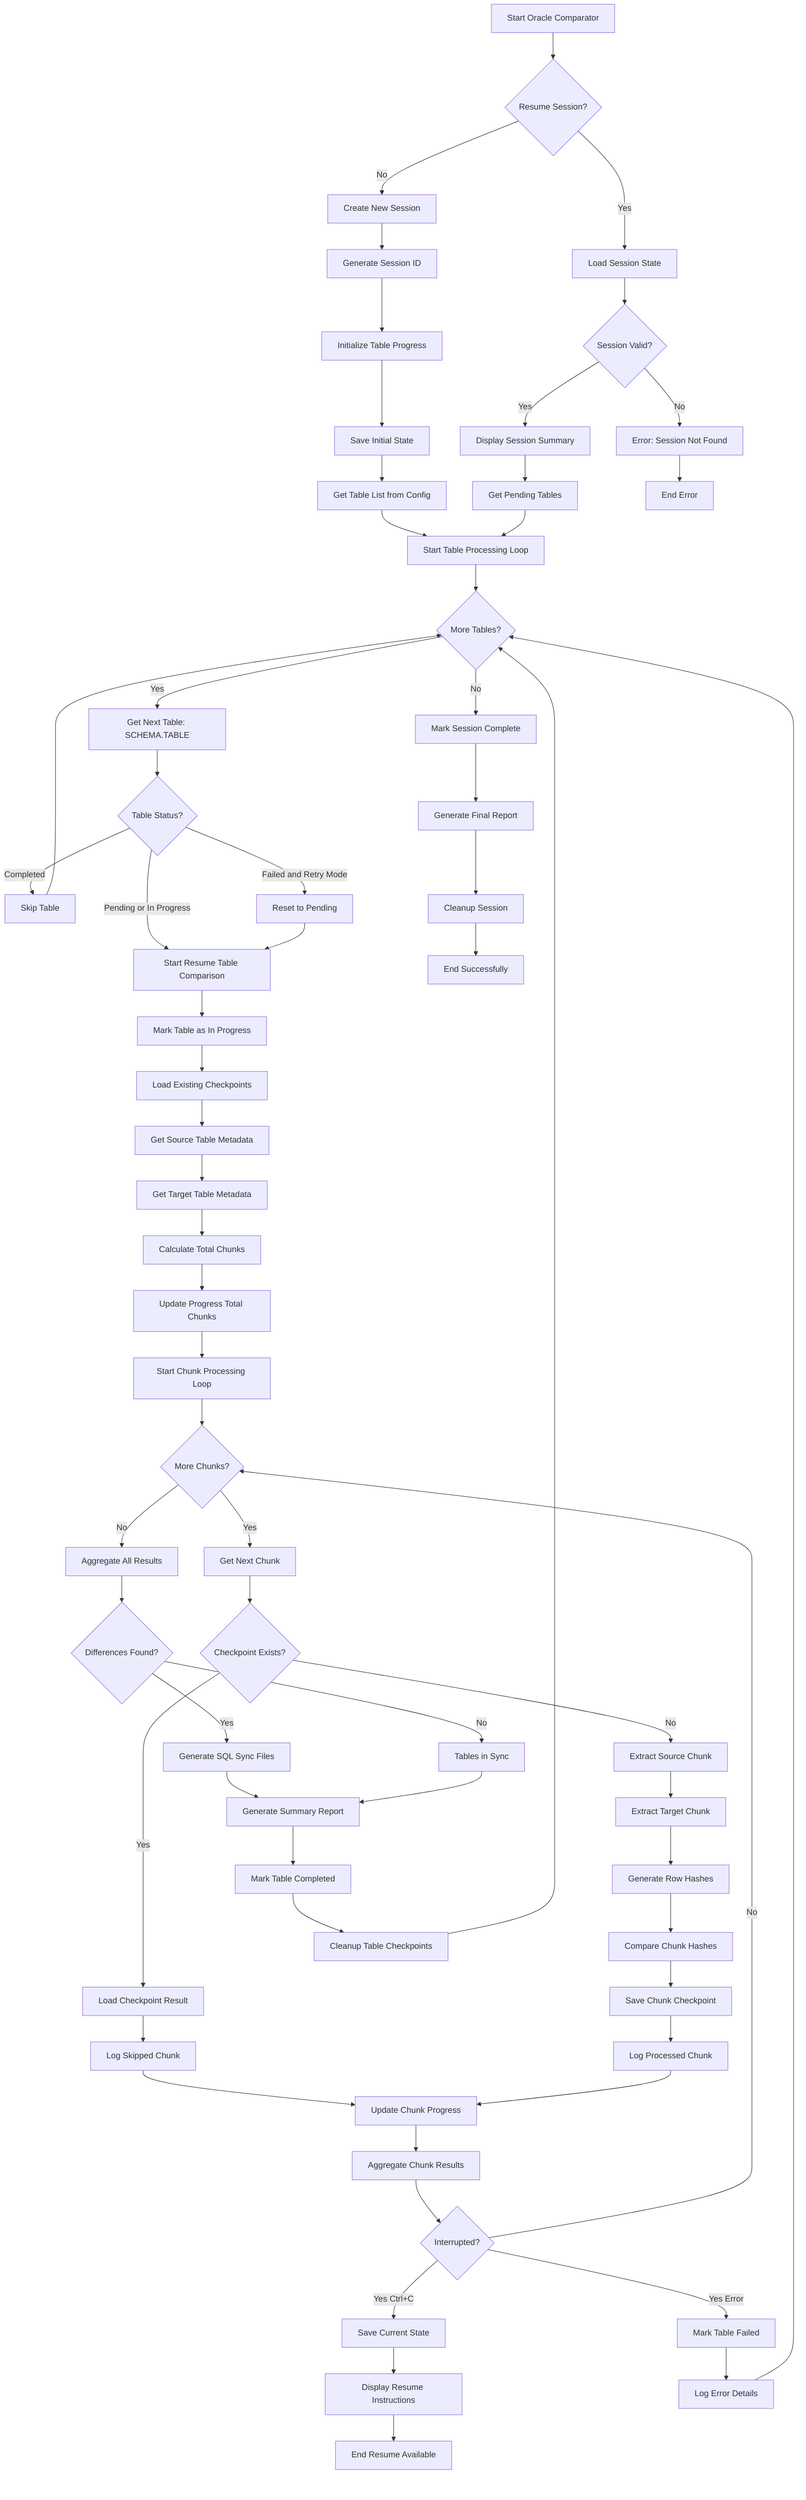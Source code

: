 flowchart TD
    A[Start Oracle Comparator] --> B{Resume Session?}
    
    B -->|No| C[Create New Session]
    B -->|Yes| D[Load Session State]
    
    C --> E[Generate Session ID]
    E --> F[Initialize Table Progress]
    F --> G[Save Initial State]
    
    D --> H{Session Valid?}
    H -->|No| I[Error: Session Not Found]
    H -->|Yes| J[Display Session Summary]
    
    G --> K[Get Table List from Config]
    J --> L[Get Pending Tables]
    
    K --> M[Start Table Processing Loop]
    L --> M
    
    M --> N{More Tables?}
    N -->|No| O[Mark Session Complete]
    N -->|Yes| P[Get Next Table: SCHEMA.TABLE]
    
    P --> Q{Table Status?}
    Q -->|Completed| R[Skip Table]
    Q -->|Failed and Retry Mode| S[Reset to Pending]
    Q -->|Pending or In Progress| T[Start Resume Table Comparison]
    
    R --> N
    S --> T
    
    T --> U[Mark Table as In Progress]
    U --> V[Load Existing Checkpoints]
    V --> W[Get Source Table Metadata]
    W --> X[Get Target Table Metadata]
    
    X --> Y[Calculate Total Chunks]
    Y --> Z[Update Progress Total Chunks]
    Z --> AA[Start Chunk Processing Loop]
    
    AA --> BB{More Chunks?}
    BB -->|No| CC[Aggregate All Results]
    BB -->|Yes| DD[Get Next Chunk]
    
    DD --> EE{Checkpoint Exists?}
    EE -->|Yes| FF[Load Checkpoint Result]
    EE -->|No| GG[Extract Source Chunk]
    
    FF --> HH[Log Skipped Chunk]
    GG --> II[Extract Target Chunk]
    II --> JJ[Generate Row Hashes]
    JJ --> KK[Compare Chunk Hashes]
    KK --> LL[Save Chunk Checkpoint]
    LL --> MM[Log Processed Chunk]
    
    HH --> NN[Update Chunk Progress]
    MM --> NN
    NN --> OO[Aggregate Chunk Results]
    OO --> PP{Interrupted?}
    
    PP -->|Yes Ctrl+C| QQ[Save Current State]
    PP -->|Yes Error| RR[Mark Table Failed]
    PP -->|No| BB
    
    QQ --> SS[Display Resume Instructions]
    RR --> TT[Log Error Details]
    TT --> N
    
    CC --> UU{Differences Found?}
    UU -->|Yes| VV[Generate SQL Sync Files]
    UU -->|No| WW[Tables in Sync]
    
    VV --> XX[Generate Summary Report]
    WW --> XX
    XX --> YY[Mark Table Completed]
    YY --> ZZ[Cleanup Table Checkpoints]
    ZZ --> N
    
    O --> AAA[Generate Final Report]
    AAA --> BBB[Cleanup Session]
    BBB --> CCC[End Successfully]
    
    SS --> DDD[End Resume Available]
    I --> EEE[End Error]